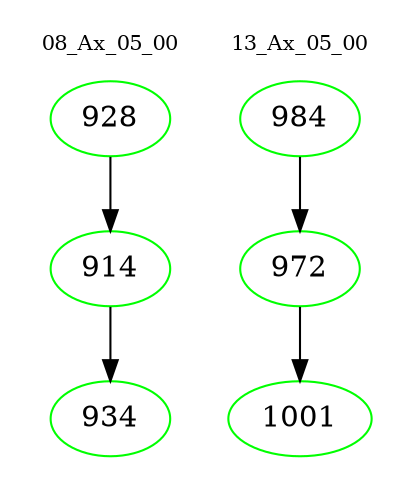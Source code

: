 digraph{
subgraph cluster_0 {
color = white
label = "08_Ax_05_00";
fontsize=10;
T0_928 [label="928", color="green"]
T0_928 -> T0_914 [color="black"]
T0_914 [label="914", color="green"]
T0_914 -> T0_934 [color="black"]
T0_934 [label="934", color="green"]
}
subgraph cluster_1 {
color = white
label = "13_Ax_05_00";
fontsize=10;
T1_984 [label="984", color="green"]
T1_984 -> T1_972 [color="black"]
T1_972 [label="972", color="green"]
T1_972 -> T1_1001 [color="black"]
T1_1001 [label="1001", color="green"]
}
}
